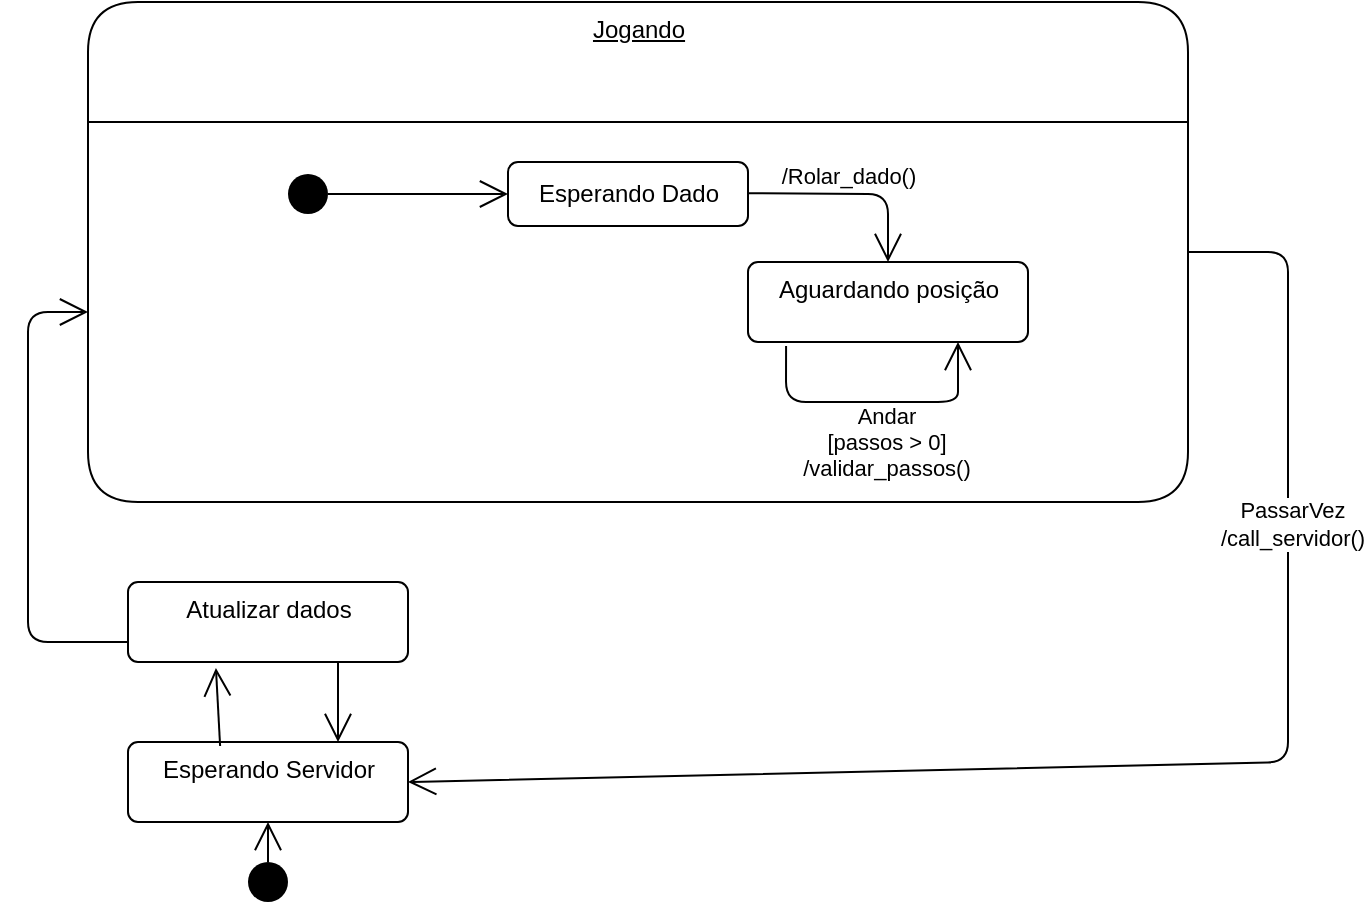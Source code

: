 <mxfile version="13.8.8" type="github" pages="2">
  <diagram id="FdHQBJaeoCMGci68xZTH" name="Page-1">
    <mxGraphModel dx="801" dy="487" grid="1" gridSize="10" guides="1" tooltips="1" connect="1" arrows="1" fold="1" page="1" pageScale="1" pageWidth="850" pageHeight="1100" math="0" shadow="0">
      <root>
        <mxCell id="0" />
        <mxCell id="1" parent="0" />
        <mxCell id="_obTZbQJrCH8QQwS0obB-1" value="Jogando" style="swimlane;fontStyle=4;align=center;verticalAlign=top;childLayout=stackLayout;horizontal=1;startSize=60;horizontalStack=0;resizeParent=1;resizeParentMax=0;resizeLast=0;collapsible=0;marginBottom=0;html=1;rounded=1;absoluteArcSize=1;arcSize=50;" parent="1" vertex="1">
          <mxGeometry x="120" y="80" width="550" height="250" as="geometry" />
        </mxCell>
        <mxCell id="_obTZbQJrCH8QQwS0obB-2" value="" style="fillColor=none;strokeColor=none;container=1;collapsible=0;" parent="_obTZbQJrCH8QQwS0obB-1" vertex="1">
          <mxGeometry y="60" width="550" height="190" as="geometry" />
        </mxCell>
        <mxCell id="_obTZbQJrCH8QQwS0obB-3" value="Esperando Dado" style="html=1;align=center;verticalAlign=middle;rounded=1;absoluteArcSize=1;arcSize=10;" parent="_obTZbQJrCH8QQwS0obB-2" vertex="1">
          <mxGeometry x="210" y="20" width="120" height="32" as="geometry" />
        </mxCell>
        <mxCell id="_obTZbQJrCH8QQwS0obB-5" value="Aguardando posição" style="html=1;align=center;verticalAlign=top;rounded=1;absoluteArcSize=1;arcSize=10;dashed=0;" parent="_obTZbQJrCH8QQwS0obB-2" vertex="1">
          <mxGeometry x="330" y="70" width="140" height="40" as="geometry" />
        </mxCell>
        <mxCell id="_obTZbQJrCH8QQwS0obB-6" value="" style="ellipse;fillColor=#000000;strokeColor=none;" parent="_obTZbQJrCH8QQwS0obB-2" vertex="1">
          <mxGeometry x="100" y="26" width="20" height="20" as="geometry" />
        </mxCell>
        <mxCell id="_obTZbQJrCH8QQwS0obB-7" value="" style="endArrow=open;endFill=1;endSize=12;html=1;exitX=1;exitY=0.5;exitDx=0;exitDy=0;entryX=0;entryY=0.5;entryDx=0;entryDy=0;" parent="_obTZbQJrCH8QQwS0obB-2" source="_obTZbQJrCH8QQwS0obB-6" target="_obTZbQJrCH8QQwS0obB-3" edge="1">
          <mxGeometry width="160" relative="1" as="geometry">
            <mxPoint x="150" y="110" as="sourcePoint" />
            <mxPoint x="310" y="110" as="targetPoint" />
            <Array as="points">
              <mxPoint x="130" y="36" />
            </Array>
          </mxGeometry>
        </mxCell>
        <mxCell id="_obTZbQJrCH8QQwS0obB-8" value="" style="endArrow=open;endFill=1;endSize=12;html=1;" parent="_obTZbQJrCH8QQwS0obB-2" target="_obTZbQJrCH8QQwS0obB-5" edge="1">
          <mxGeometry width="160" relative="1" as="geometry">
            <mxPoint x="330" y="35.58" as="sourcePoint" />
            <mxPoint x="490" y="35.58" as="targetPoint" />
            <Array as="points">
              <mxPoint x="400" y="36" />
            </Array>
          </mxGeometry>
        </mxCell>
        <mxCell id="H79wvoNpTXZyTcH2wQpE-2" value="&lt;br&gt;/Rolar_dado()" style="edgeLabel;html=1;align=center;verticalAlign=middle;resizable=0;points=[];" vertex="1" connectable="0" parent="_obTZbQJrCH8QQwS0obB-8">
          <mxGeometry x="-0.154" y="-2" relative="1" as="geometry">
            <mxPoint x="6.01" y="-17.84" as="offset" />
          </mxGeometry>
        </mxCell>
        <mxCell id="H79wvoNpTXZyTcH2wQpE-3" value="" style="endArrow=open;endFill=1;endSize=12;html=1;exitX=0.136;exitY=1.05;exitDx=0;exitDy=0;exitPerimeter=0;entryX=0.75;entryY=1;entryDx=0;entryDy=0;" edge="1" parent="_obTZbQJrCH8QQwS0obB-2" source="_obTZbQJrCH8QQwS0obB-5" target="_obTZbQJrCH8QQwS0obB-5">
          <mxGeometry width="160" relative="1" as="geometry">
            <mxPoint x="340" y="150" as="sourcePoint" />
            <mxPoint x="500" y="150" as="targetPoint" />
            <Array as="points">
              <mxPoint x="349" y="140" />
              <mxPoint x="435" y="140" />
              <mxPoint x="435" y="130" />
            </Array>
          </mxGeometry>
        </mxCell>
        <mxCell id="H79wvoNpTXZyTcH2wQpE-4" value="&lt;div&gt;Andar&lt;br&gt;&lt;/div&gt;&lt;div&gt;[passos &amp;gt; 0]&lt;/div&gt;/validar_passos()" style="edgeLabel;html=1;align=center;verticalAlign=middle;resizable=0;points=[];" vertex="1" connectable="0" parent="H79wvoNpTXZyTcH2wQpE-3">
          <mxGeometry x="0.122" y="4" relative="1" as="geometry">
            <mxPoint x="-3" y="24" as="offset" />
          </mxGeometry>
        </mxCell>
        <mxCell id="_obTZbQJrCH8QQwS0obB-16" value="" style="endArrow=open;endFill=1;endSize=12;html=1;entryX=1;entryY=0.5;entryDx=0;entryDy=0;exitX=1;exitY=0.5;exitDx=0;exitDy=0;" parent="1" source="_obTZbQJrCH8QQwS0obB-1" target="_obTZbQJrCH8QQwS0obB-20" edge="1">
          <mxGeometry width="160" relative="1" as="geometry">
            <mxPoint x="280" y="240" as="sourcePoint" />
            <mxPoint x="290" y="390" as="targetPoint" />
            <Array as="points">
              <mxPoint x="720" y="205" />
              <mxPoint x="720" y="460" />
            </Array>
          </mxGeometry>
        </mxCell>
        <mxCell id="H79wvoNpTXZyTcH2wQpE-1" value="PassarVez&lt;br&gt;&lt;div&gt;/call_servidor()&lt;br&gt;&lt;/div&gt;" style="edgeLabel;html=1;align=center;verticalAlign=middle;resizable=0;points=[];" vertex="1" connectable="0" parent="_obTZbQJrCH8QQwS0obB-16">
          <mxGeometry x="-0.501" y="2" relative="1" as="geometry">
            <mxPoint as="offset" />
          </mxGeometry>
        </mxCell>
        <mxCell id="_obTZbQJrCH8QQwS0obB-17" value="" style="endArrow=open;endFill=1;endSize=12;html=1;exitX=0;exitY=0.75;exitDx=0;exitDy=0;entryX=0;entryY=0.5;entryDx=0;entryDy=0;" parent="1" target="_obTZbQJrCH8QQwS0obB-2" edge="1" source="H79wvoNpTXZyTcH2wQpE-5">
          <mxGeometry width="160" relative="1" as="geometry">
            <mxPoint x="150" y="460" as="sourcePoint" />
            <mxPoint x="470" y="430" as="targetPoint" />
            <Array as="points">
              <mxPoint x="90" y="400" />
              <mxPoint x="90" y="235" />
            </Array>
          </mxGeometry>
        </mxCell>
        <mxCell id="_obTZbQJrCH8QQwS0obB-18" value="" style="ellipse;fillColor=#000000;strokeColor=none;" parent="1" vertex="1">
          <mxGeometry x="200" y="510" width="20" height="20" as="geometry" />
        </mxCell>
        <mxCell id="_obTZbQJrCH8QQwS0obB-19" value="" style="endArrow=open;endFill=1;endSize=12;html=1;entryX=0.5;entryY=1;entryDx=0;entryDy=0;" parent="1" target="_obTZbQJrCH8QQwS0obB-20" edge="1">
          <mxGeometry width="160" relative="1" as="geometry">
            <mxPoint x="210" y="510" as="sourcePoint" />
            <mxPoint x="215" y="500" as="targetPoint" />
          </mxGeometry>
        </mxCell>
        <mxCell id="_obTZbQJrCH8QQwS0obB-20" value="Esperando Servidor" style="html=1;align=center;verticalAlign=top;rounded=1;absoluteArcSize=1;arcSize=10;dashed=0;" parent="1" vertex="1">
          <mxGeometry x="140" y="450" width="140" height="40" as="geometry" />
        </mxCell>
        <mxCell id="H79wvoNpTXZyTcH2wQpE-5" value="Atualizar dados" style="html=1;align=center;verticalAlign=top;rounded=1;absoluteArcSize=1;arcSize=10;dashed=0;" vertex="1" parent="1">
          <mxGeometry x="140" y="370" width="140" height="40" as="geometry" />
        </mxCell>
        <mxCell id="H79wvoNpTXZyTcH2wQpE-6" value="" style="endArrow=open;endFill=1;endSize=12;html=1;exitX=0.329;exitY=0.05;exitDx=0;exitDy=0;exitPerimeter=0;entryX=0.314;entryY=1.075;entryDx=0;entryDy=0;entryPerimeter=0;" edge="1" parent="1" source="_obTZbQJrCH8QQwS0obB-20" target="H79wvoNpTXZyTcH2wQpE-5">
          <mxGeometry width="160" relative="1" as="geometry">
            <mxPoint x="330" y="310" as="sourcePoint" />
            <mxPoint x="490" y="310" as="targetPoint" />
          </mxGeometry>
        </mxCell>
        <mxCell id="H79wvoNpTXZyTcH2wQpE-7" value="" style="endArrow=open;endFill=1;endSize=12;html=1;exitX=0.75;exitY=1;exitDx=0;exitDy=0;entryX=0.75;entryY=0;entryDx=0;entryDy=0;" edge="1" parent="1" source="H79wvoNpTXZyTcH2wQpE-5" target="_obTZbQJrCH8QQwS0obB-20">
          <mxGeometry width="160" relative="1" as="geometry">
            <mxPoint x="330" y="310" as="sourcePoint" />
            <mxPoint x="490" y="310" as="targetPoint" />
          </mxGeometry>
        </mxCell>
      </root>
    </mxGraphModel>
  </diagram>
  <diagram id="dnfbKCSGOnCngcE_kahK" name="Page-2">
    <mxGraphModel grid="1" gridSize="10" guides="1" tooltips="1" connect="1" arrows="1" page="1" fold="1" pageScale="1" pageWidth="850" pageHeight="1100" math="0" shadow="0">
      <root>
        <mxCell id="swVuszVN-sHBQ0xZqsWk-0" />
        <mxCell id="swVuszVN-sHBQ0xZqsWk-1" parent="swVuszVN-sHBQ0xZqsWk-0" />
        <mxCell id="ronm4ShGnRCMgmX61RPs-4" style="edgeStyle=orthogonalEdgeStyle;rounded=0;orthogonalLoop=1;jettySize=auto;html=1;entryX=0;entryY=0.5;entryDx=0;entryDy=0;" edge="1" parent="swVuszVN-sHBQ0xZqsWk-1" source="swVuszVN-sHBQ0xZqsWk-2" target="swVuszVN-sHBQ0xZqsWk-5">
          <mxGeometry relative="1" as="geometry">
            <Array as="points">
              <mxPoint x="75" y="175" />
            </Array>
          </mxGeometry>
        </mxCell>
        <mxCell id="ronm4ShGnRCMgmX61RPs-5" style="edgeStyle=orthogonalEdgeStyle;rounded=0;orthogonalLoop=1;jettySize=auto;html=1;entryX=0;entryY=0.5;entryDx=0;entryDy=0;" edge="1" parent="swVuszVN-sHBQ0xZqsWk-1" source="swVuszVN-sHBQ0xZqsWk-2" target="ronm4ShGnRCMgmX61RPs-0">
          <mxGeometry relative="1" as="geometry" />
        </mxCell>
        <mxCell id="swVuszVN-sHBQ0xZqsWk-2" value="Jogador" style="shape=umlActor;verticalLabelPosition=bottom;verticalAlign=top;html=1;outlineConnect=0;" parent="swVuszVN-sHBQ0xZqsWk-1" vertex="1">
          <mxGeometry x="60" y="180" width="30" height="60" as="geometry" />
        </mxCell>
        <mxCell id="swVuszVN-sHBQ0xZqsWk-5" value="Rolar dados" style="ellipse;whiteSpace=wrap;html=1;" parent="swVuszVN-sHBQ0xZqsWk-1" vertex="1">
          <mxGeometry x="180" y="140" width="140" height="70" as="geometry" />
        </mxCell>
        <mxCell id="swVuszVN-sHBQ0xZqsWk-8" value="Andar" style="ellipse;whiteSpace=wrap;html=1;" parent="swVuszVN-sHBQ0xZqsWk-1" vertex="1">
          <mxGeometry x="380" y="140" width="140" height="70" as="geometry" />
        </mxCell>
        <mxCell id="X0Pugrt3TFv84bYp3rb8-0" value="" style="endArrow=open;endFill=1;endSize=12;html=1;exitX=1;exitY=0.5;exitDx=0;exitDy=0;entryX=0;entryY=0.5;entryDx=0;entryDy=0;" parent="swVuszVN-sHBQ0xZqsWk-1" source="swVuszVN-sHBQ0xZqsWk-5" target="swVuszVN-sHBQ0xZqsWk-8" edge="1">
          <mxGeometry width="160" relative="1" as="geometry">
            <mxPoint x="330" y="250" as="sourcePoint" />
            <mxPoint x="490" y="250" as="targetPoint" />
          </mxGeometry>
        </mxCell>
        <mxCell id="X0Pugrt3TFv84bYp3rb8-1" value="Palpite" style="ellipse;" vertex="1" parent="swVuszVN-sHBQ0xZqsWk-1">
          <mxGeometry x="570" y="140" width="150" height="70" as="geometry" />
        </mxCell>
        <mxCell id="X0Pugrt3TFv84bYp3rb8-3" value="Acusar" style="ellipse;" vertex="1" parent="swVuszVN-sHBQ0xZqsWk-1">
          <mxGeometry x="580" y="230" width="130" height="65" as="geometry" />
        </mxCell>
        <mxCell id="X0Pugrt3TFv84bYp3rb8-4" value="" style="endArrow=open;endFill=1;endSize=12;html=1;entryX=0;entryY=0.5;entryDx=0;entryDy=0;exitX=1;exitY=0.5;exitDx=0;exitDy=0;" edge="1" parent="swVuszVN-sHBQ0xZqsWk-1" source="swVuszVN-sHBQ0xZqsWk-8" target="X0Pugrt3TFv84bYp3rb8-1">
          <mxGeometry width="160" relative="1" as="geometry">
            <mxPoint x="330" y="250" as="sourcePoint" />
            <mxPoint x="490" y="250" as="targetPoint" />
          </mxGeometry>
        </mxCell>
        <mxCell id="X0Pugrt3TFv84bYp3rb8-5" value="" style="endArrow=open;endFill=1;endSize=12;html=1;entryX=0;entryY=0.5;entryDx=0;entryDy=0;exitX=0.5;exitY=1;exitDx=0;exitDy=0;" edge="1" parent="swVuszVN-sHBQ0xZqsWk-1" source="swVuszVN-sHBQ0xZqsWk-8" target="X0Pugrt3TFv84bYp3rb8-3">
          <mxGeometry width="160" relative="1" as="geometry">
            <mxPoint x="330" y="250" as="sourcePoint" />
            <mxPoint x="490" y="250" as="targetPoint" />
            <Array as="points">
              <mxPoint x="450" y="263" />
            </Array>
          </mxGeometry>
        </mxCell>
        <mxCell id="ronm4ShGnRCMgmX61RPs-0" value="Anotar" style="ellipse;" vertex="1" parent="swVuszVN-sHBQ0xZqsWk-1">
          <mxGeometry x="187.5" y="225" width="125" height="70" as="geometry" />
        </mxCell>
      </root>
    </mxGraphModel>
  </diagram>
</mxfile>
